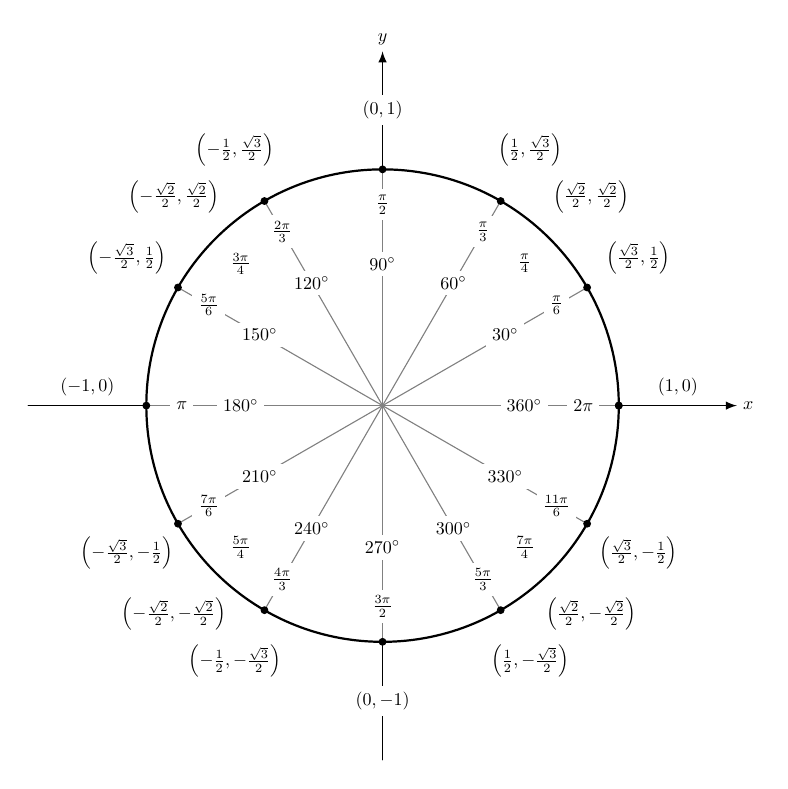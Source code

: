 \begin{tikzpicture}[scale=3,cap=round,>=latex,every node/.style={scale=0.65}]
        % draw the coordinates
        \draw[->] (-1.5cm,0cm) -- (1.5cm,0cm) node[right,fill=white] {$x$};
        \draw[->] (0cm,-1.5cm) -- (0cm,1.5cm) node[above,fill=white] {$y$};

        % draw the unit circle
        \draw[thick] (0cm,0cm) circle(1cm);

        \foreach \x in {0,30,...,360} {
                % lines from center to point
                \draw[gray] (0cm,0cm) -- (\x:1cm);
                % dots at each point
                \filldraw[black] (\x:1cm) circle(0.4pt);
                % draw each angle in degrees
                \draw (\x:0.6cm) node[fill=white] {$\x^\circ$};
        }

        % draw each angle in radians
        \foreach \x/\xtext in {
            30/\frac{\pi}{6},
            45/\frac{\pi}{4},
            60/\frac{\pi}{3},
            90/\frac{\pi}{2},
            120/\frac{2\pi}{3},
            135/\frac{3\pi}{4},
            150/\frac{5\pi}{6},
            180/\pi,
            210/\frac{7\pi}{6},
            225/\frac{5\pi}{4},
            240/\frac{4\pi}{3},
            270/\frac{3\pi}{2},
            300/\frac{5\pi}{3},
            315/\frac{7\pi}{4},
            330/\frac{11\pi}{6},
            360/2\pi}
                \draw (\x:0.85cm) node[fill=white] {$\xtext$};

        \foreach \x/\xtext/\y in {
            % the coordinates for the first quadrant
            30/\frac{\sqrt{3}}{2}/\frac{1}{2},
            45/\frac{\sqrt{2}}{2}/\frac{\sqrt{2}}{2},
            60/\frac{1}{2}/\frac{\sqrt{3}}{2},
            % the coordinates for the second quadrant
            150/-\frac{\sqrt{3}}{2}/\frac{1}{2},
            135/-\frac{\sqrt{2}}{2}/\frac{\sqrt{2}}{2},
            120/-\frac{1}{2}/\frac{\sqrt{3}}{2},
            % the coordinates for the third quadrant
            210/-\frac{\sqrt{3}}{2}/-\frac{1}{2},
            225/-\frac{\sqrt{2}}{2}/-\frac{\sqrt{2}}{2},
            240/-\frac{1}{2}/-\frac{\sqrt{3}}{2},
            % the coordinates for the fourth quadrant
            330/\frac{\sqrt{3}}{2}/-\frac{1}{2},
            315/\frac{\sqrt{2}}{2}/-\frac{\sqrt{2}}{2},
            300/\frac{1}{2}/-\frac{\sqrt{3}}{2}}
                \draw (\x:1.25cm) node[fill=white] {$\left(\xtext,\y\right)$};

        % draw the horizontal and vertical coordinates
        % the placement is better this way
        \draw (-1.25cm,0cm) node[above=1pt] {$(-1,0)$}
              (1.25cm,0cm)  node[above=1pt] {$(1,0)$}
              (0cm,-1.25cm) node[fill=white] {$(0,-1)$}
              (0cm,1.25cm)  node[fill=white] {$(0,1)$};
    \end{tikzpicture}